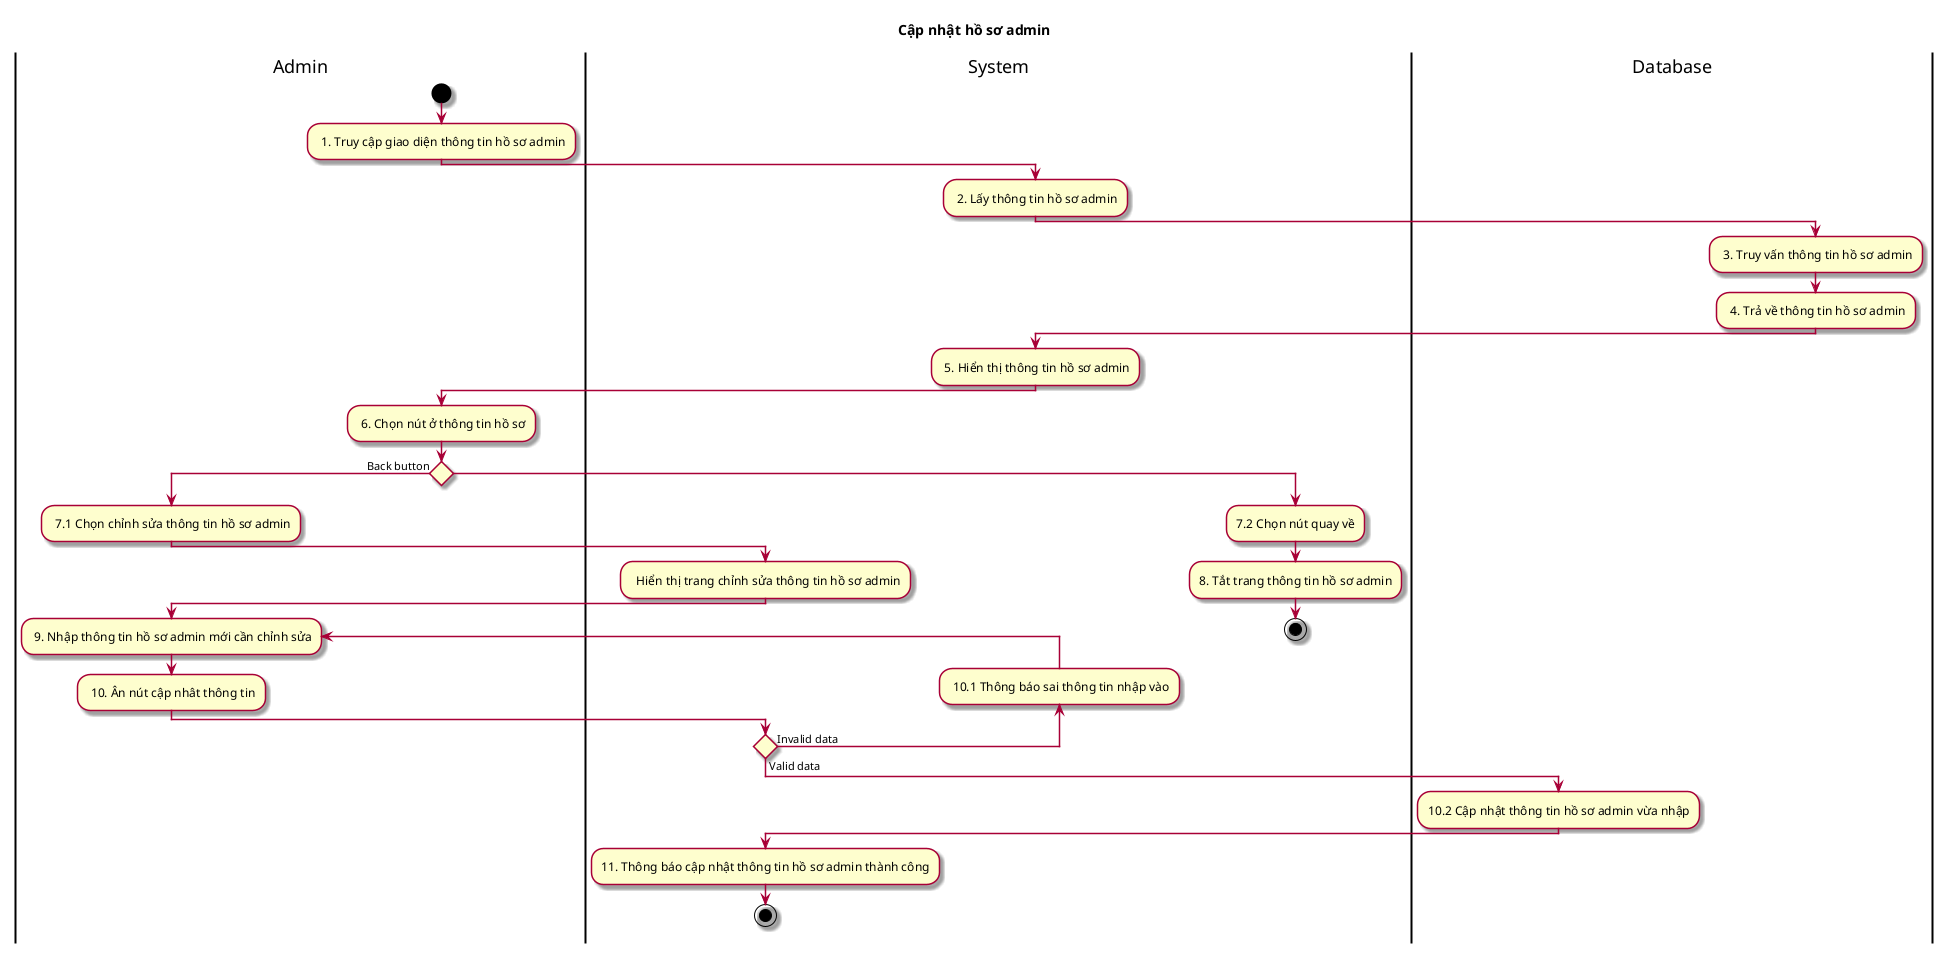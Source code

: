 @startuml ActQuanLyHoSoAdmin
title Cập nhật hồ sơ admin
skin rose
|Admin|
start
: 1. Truy cập giao diện thông tin hồ sơ admin;
|System|
: 2. Lấy thông tin hồ sơ admin;
|Database|
: 3. Truy vấn thông tin hồ sơ admin;
: 4. Trả về thông tin hồ sơ admin;
|System|
: 5. Hiển thị thông tin hồ sơ admin;
|Admin|
: 6. Chọn nút ở thông tin hồ sơ;
if () then (Back button)
|Admin|
: 7.1 Chọn chỉnh sửa thông tin hồ sơ admin;
|System|
:  Hiển thị trang chỉnh sửa thông tin hồ sơ admin;
|Admin|
repeat: 9. Nhập thông tin hồ sơ admin mới cần chỉnh sửa;
: 10. Ân nút cập nhât thông tin;
|System|
backward : 10.1 Thông báo sai thông tin nhập vào;
repeat while () is (Invalid data) not (Valid data)
|Database|
:10.2 Cập nhật thông tin hồ sơ admin vừa nhập;
|System|
:11. Thông báo cập nhật thông tin hồ sơ admin thành công;
stop
else
:7.2 Chọn nút quay về;
|System|
:8. Tắt trang thông tin hồ sơ admin;
stop
@enduml